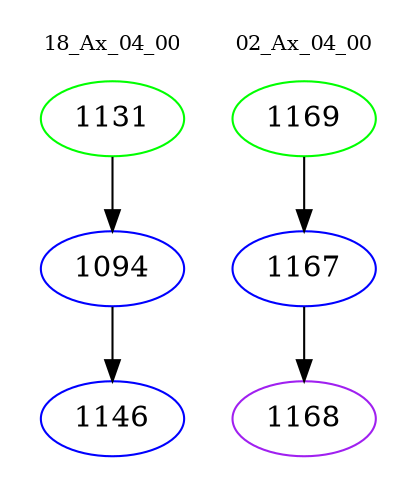 digraph{
subgraph cluster_0 {
color = white
label = "18_Ax_04_00";
fontsize=10;
T0_1131 [label="1131", color="green"]
T0_1131 -> T0_1094 [color="black"]
T0_1094 [label="1094", color="blue"]
T0_1094 -> T0_1146 [color="black"]
T0_1146 [label="1146", color="blue"]
}
subgraph cluster_1 {
color = white
label = "02_Ax_04_00";
fontsize=10;
T1_1169 [label="1169", color="green"]
T1_1169 -> T1_1167 [color="black"]
T1_1167 [label="1167", color="blue"]
T1_1167 -> T1_1168 [color="black"]
T1_1168 [label="1168", color="purple"]
}
}
